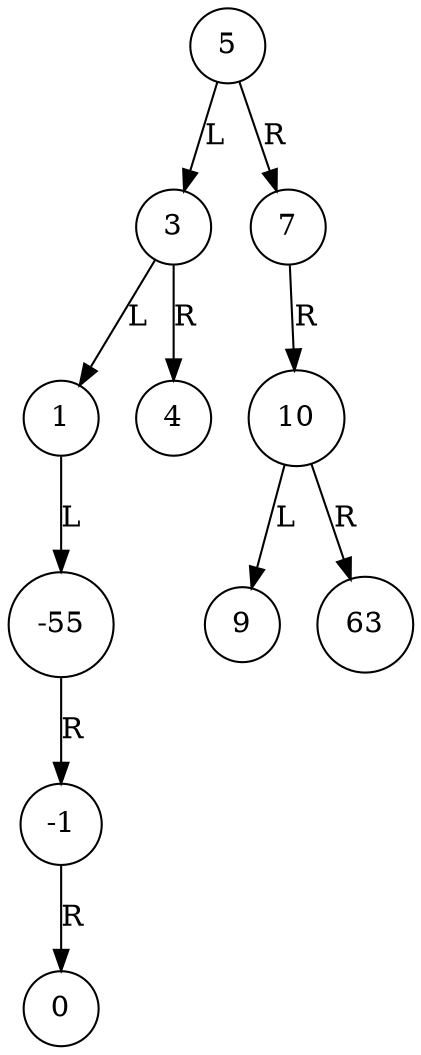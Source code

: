 digraph BST {
    node [shape=circle];
    "5" -> "3" [label="L"];
    "3" -> "1" [label="L"];
    "1" -> "-55" [label="L"];
    "-55" -> "-1" [label="R"];
    "-1" -> "0" [label="R"];
    "0";
    "3" -> "4" [label="R"];
    "4";
    "5" -> "7" [label="R"];
    "7" -> "10" [label="R"];
    "10" -> "9" [label="L"];
    "9";
    "10" -> "63" [label="R"];
    "63";
}
